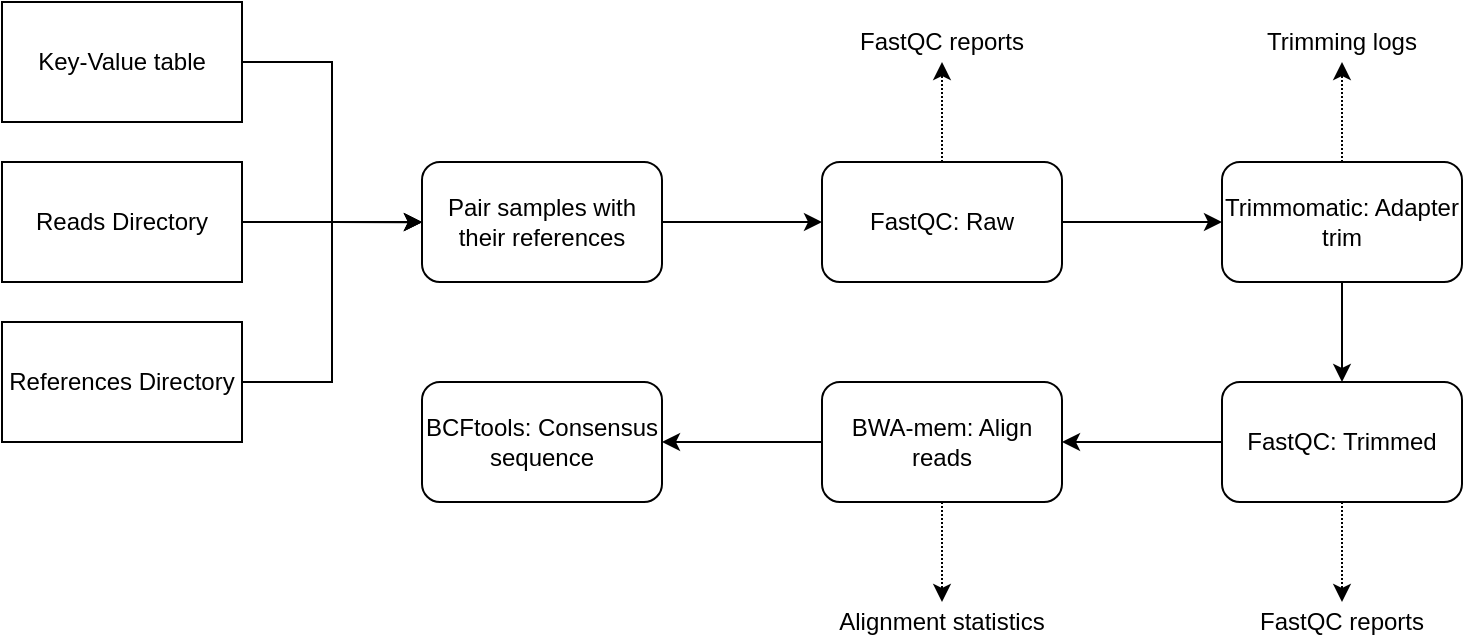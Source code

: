 <mxfile version="12.1.0" type="device" pages="1"><diagram id="Z1jWWK1Ul7jXy8WRV9va" name="Page-1"><mxGraphModel dx="983" dy="626" grid="1" gridSize="10" guides="1" tooltips="1" connect="1" arrows="1" fold="1" page="1" pageScale="1" pageWidth="850" pageHeight="1100" math="0" shadow="0"><root><mxCell id="0"/><mxCell id="1" parent="0"/><mxCell id="5yZMhahn2erQ_p6r7_x8-12" style="edgeStyle=orthogonalEdgeStyle;rounded=0;orthogonalLoop=1;jettySize=auto;html=1;exitX=1;exitY=0.5;exitDx=0;exitDy=0;entryX=0;entryY=0.5;entryDx=0;entryDy=0;" edge="1" parent="1" source="5yZMhahn2erQ_p6r7_x8-1" target="5yZMhahn2erQ_p6r7_x8-4"><mxGeometry relative="1" as="geometry"/></mxCell><mxCell id="5yZMhahn2erQ_p6r7_x8-1" value="Key-Value table" style="rounded=0;whiteSpace=wrap;html=1;" vertex="1" parent="1"><mxGeometry x="30" y="110" width="120" height="60" as="geometry"/></mxCell><mxCell id="5yZMhahn2erQ_p6r7_x8-13" style="edgeStyle=orthogonalEdgeStyle;rounded=0;orthogonalLoop=1;jettySize=auto;html=1;exitX=1;exitY=0.5;exitDx=0;exitDy=0;" edge="1" parent="1" source="5yZMhahn2erQ_p6r7_x8-2"><mxGeometry relative="1" as="geometry"><mxPoint x="240" y="220.207" as="targetPoint"/></mxGeometry></mxCell><mxCell id="5yZMhahn2erQ_p6r7_x8-2" value="Reads Directory" style="rounded=0;whiteSpace=wrap;html=1;" vertex="1" parent="1"><mxGeometry x="30" y="190" width="120" height="60" as="geometry"/></mxCell><mxCell id="5yZMhahn2erQ_p6r7_x8-16" style="edgeStyle=orthogonalEdgeStyle;rounded=0;orthogonalLoop=1;jettySize=auto;html=1;exitX=1;exitY=0.5;exitDx=0;exitDy=0;entryX=0;entryY=0.5;entryDx=0;entryDy=0;" edge="1" parent="1" source="5yZMhahn2erQ_p6r7_x8-3" target="5yZMhahn2erQ_p6r7_x8-4"><mxGeometry relative="1" as="geometry"/></mxCell><mxCell id="5yZMhahn2erQ_p6r7_x8-3" value="References Directory" style="rounded=0;whiteSpace=wrap;html=1;" vertex="1" parent="1"><mxGeometry x="30" y="270" width="120" height="60" as="geometry"/></mxCell><mxCell id="5yZMhahn2erQ_p6r7_x8-17" style="edgeStyle=orthogonalEdgeStyle;rounded=0;orthogonalLoop=1;jettySize=auto;html=1;exitX=1;exitY=0.5;exitDx=0;exitDy=0;entryX=0;entryY=0.5;entryDx=0;entryDy=0;" edge="1" parent="1" source="5yZMhahn2erQ_p6r7_x8-4" target="5yZMhahn2erQ_p6r7_x8-5"><mxGeometry relative="1" as="geometry"/></mxCell><mxCell id="5yZMhahn2erQ_p6r7_x8-4" value="Pair samples with their references" style="rounded=1;whiteSpace=wrap;html=1;" vertex="1" parent="1"><mxGeometry x="240" y="190" width="120" height="60" as="geometry"/></mxCell><mxCell id="5yZMhahn2erQ_p6r7_x8-18" style="edgeStyle=orthogonalEdgeStyle;rounded=0;orthogonalLoop=1;jettySize=auto;html=1;exitX=1;exitY=0.5;exitDx=0;exitDy=0;entryX=0;entryY=0.5;entryDx=0;entryDy=0;" edge="1" parent="1" source="5yZMhahn2erQ_p6r7_x8-5" target="5yZMhahn2erQ_p6r7_x8-6"><mxGeometry relative="1" as="geometry"/></mxCell><mxCell id="5yZMhahn2erQ_p6r7_x8-30" style="edgeStyle=orthogonalEdgeStyle;rounded=0;orthogonalLoop=1;jettySize=auto;html=1;exitX=0.5;exitY=0;exitDx=0;exitDy=0;entryX=0.5;entryY=1;entryDx=0;entryDy=0;dashed=1;dashPattern=1 1;" edge="1" parent="1" source="5yZMhahn2erQ_p6r7_x8-5" target="5yZMhahn2erQ_p6r7_x8-22"><mxGeometry relative="1" as="geometry"/></mxCell><mxCell id="5yZMhahn2erQ_p6r7_x8-5" value="FastQC: Raw" style="rounded=1;whiteSpace=wrap;html=1;" vertex="1" parent="1"><mxGeometry x="440" y="190" width="120" height="60" as="geometry"/></mxCell><mxCell id="5yZMhahn2erQ_p6r7_x8-19" style="edgeStyle=orthogonalEdgeStyle;rounded=0;orthogonalLoop=1;jettySize=auto;html=1;exitX=0.5;exitY=1;exitDx=0;exitDy=0;entryX=0.5;entryY=0;entryDx=0;entryDy=0;" edge="1" parent="1" source="5yZMhahn2erQ_p6r7_x8-6" target="5yZMhahn2erQ_p6r7_x8-7"><mxGeometry relative="1" as="geometry"/></mxCell><mxCell id="5yZMhahn2erQ_p6r7_x8-29" style="edgeStyle=orthogonalEdgeStyle;rounded=0;orthogonalLoop=1;jettySize=auto;html=1;exitX=0.5;exitY=0;exitDx=0;exitDy=0;entryX=0.5;entryY=1;entryDx=0;entryDy=0;dashed=1;dashPattern=1 1;" edge="1" parent="1" source="5yZMhahn2erQ_p6r7_x8-6" target="5yZMhahn2erQ_p6r7_x8-23"><mxGeometry relative="1" as="geometry"/></mxCell><mxCell id="5yZMhahn2erQ_p6r7_x8-6" value="Trimmomatic: Adapter trim" style="rounded=1;whiteSpace=wrap;html=1;" vertex="1" parent="1"><mxGeometry x="640" y="190" width="120" height="60" as="geometry"/></mxCell><mxCell id="5yZMhahn2erQ_p6r7_x8-20" style="edgeStyle=orthogonalEdgeStyle;rounded=0;orthogonalLoop=1;jettySize=auto;html=1;exitX=0;exitY=0.5;exitDx=0;exitDy=0;entryX=1;entryY=0.5;entryDx=0;entryDy=0;" edge="1" parent="1" source="5yZMhahn2erQ_p6r7_x8-7" target="5yZMhahn2erQ_p6r7_x8-8"><mxGeometry relative="1" as="geometry"/></mxCell><mxCell id="5yZMhahn2erQ_p6r7_x8-28" style="edgeStyle=orthogonalEdgeStyle;rounded=0;orthogonalLoop=1;jettySize=auto;html=1;exitX=0.5;exitY=1;exitDx=0;exitDy=0;entryX=0.5;entryY=0;entryDx=0;entryDy=0;dashed=1;dashPattern=1 1;" edge="1" parent="1" source="5yZMhahn2erQ_p6r7_x8-7" target="5yZMhahn2erQ_p6r7_x8-24"><mxGeometry relative="1" as="geometry"/></mxCell><mxCell id="5yZMhahn2erQ_p6r7_x8-7" value="FastQC: Trimmed" style="rounded=1;whiteSpace=wrap;html=1;" vertex="1" parent="1"><mxGeometry x="640" y="300" width="120" height="60" as="geometry"/></mxCell><mxCell id="5yZMhahn2erQ_p6r7_x8-21" style="edgeStyle=orthogonalEdgeStyle;rounded=0;orthogonalLoop=1;jettySize=auto;html=1;exitX=0;exitY=0.5;exitDx=0;exitDy=0;entryX=1;entryY=0.5;entryDx=0;entryDy=0;" edge="1" parent="1" source="5yZMhahn2erQ_p6r7_x8-8" target="5yZMhahn2erQ_p6r7_x8-9"><mxGeometry relative="1" as="geometry"/></mxCell><mxCell id="5yZMhahn2erQ_p6r7_x8-27" style="edgeStyle=orthogonalEdgeStyle;rounded=0;orthogonalLoop=1;jettySize=auto;html=1;exitX=0.5;exitY=1;exitDx=0;exitDy=0;entryX=0.5;entryY=0;entryDx=0;entryDy=0;dashed=1;dashPattern=1 1;" edge="1" parent="1" source="5yZMhahn2erQ_p6r7_x8-8" target="5yZMhahn2erQ_p6r7_x8-25"><mxGeometry relative="1" as="geometry"/></mxCell><mxCell id="5yZMhahn2erQ_p6r7_x8-8" value="BWA-mem: Align reads" style="rounded=1;whiteSpace=wrap;html=1;" vertex="1" parent="1"><mxGeometry x="440" y="300" width="120" height="60" as="geometry"/></mxCell><mxCell id="5yZMhahn2erQ_p6r7_x8-9" value="BCFtools: Consensus sequence" style="rounded=1;whiteSpace=wrap;html=1;" vertex="1" parent="1"><mxGeometry x="240" y="300" width="120" height="60" as="geometry"/></mxCell><mxCell id="5yZMhahn2erQ_p6r7_x8-22" value="FastQC reports" style="text;html=1;strokeColor=none;fillColor=none;align=center;verticalAlign=middle;whiteSpace=wrap;rounded=0;" vertex="1" parent="1"><mxGeometry x="440" y="120" width="120" height="20" as="geometry"/></mxCell><mxCell id="5yZMhahn2erQ_p6r7_x8-23" value="Trimming logs" style="text;html=1;strokeColor=none;fillColor=none;align=center;verticalAlign=middle;whiteSpace=wrap;rounded=0;" vertex="1" parent="1"><mxGeometry x="640" y="120" width="120" height="20" as="geometry"/></mxCell><mxCell id="5yZMhahn2erQ_p6r7_x8-24" value="FastQC reports" style="text;html=1;strokeColor=none;fillColor=none;align=center;verticalAlign=middle;whiteSpace=wrap;rounded=0;" vertex="1" parent="1"><mxGeometry x="640" y="410" width="120" height="20" as="geometry"/></mxCell><mxCell id="5yZMhahn2erQ_p6r7_x8-25" value="Alignment statistics" style="text;html=1;strokeColor=none;fillColor=none;align=center;verticalAlign=middle;whiteSpace=wrap;rounded=0;" vertex="1" parent="1"><mxGeometry x="440" y="410" width="120" height="20" as="geometry"/></mxCell></root></mxGraphModel></diagram></mxfile>